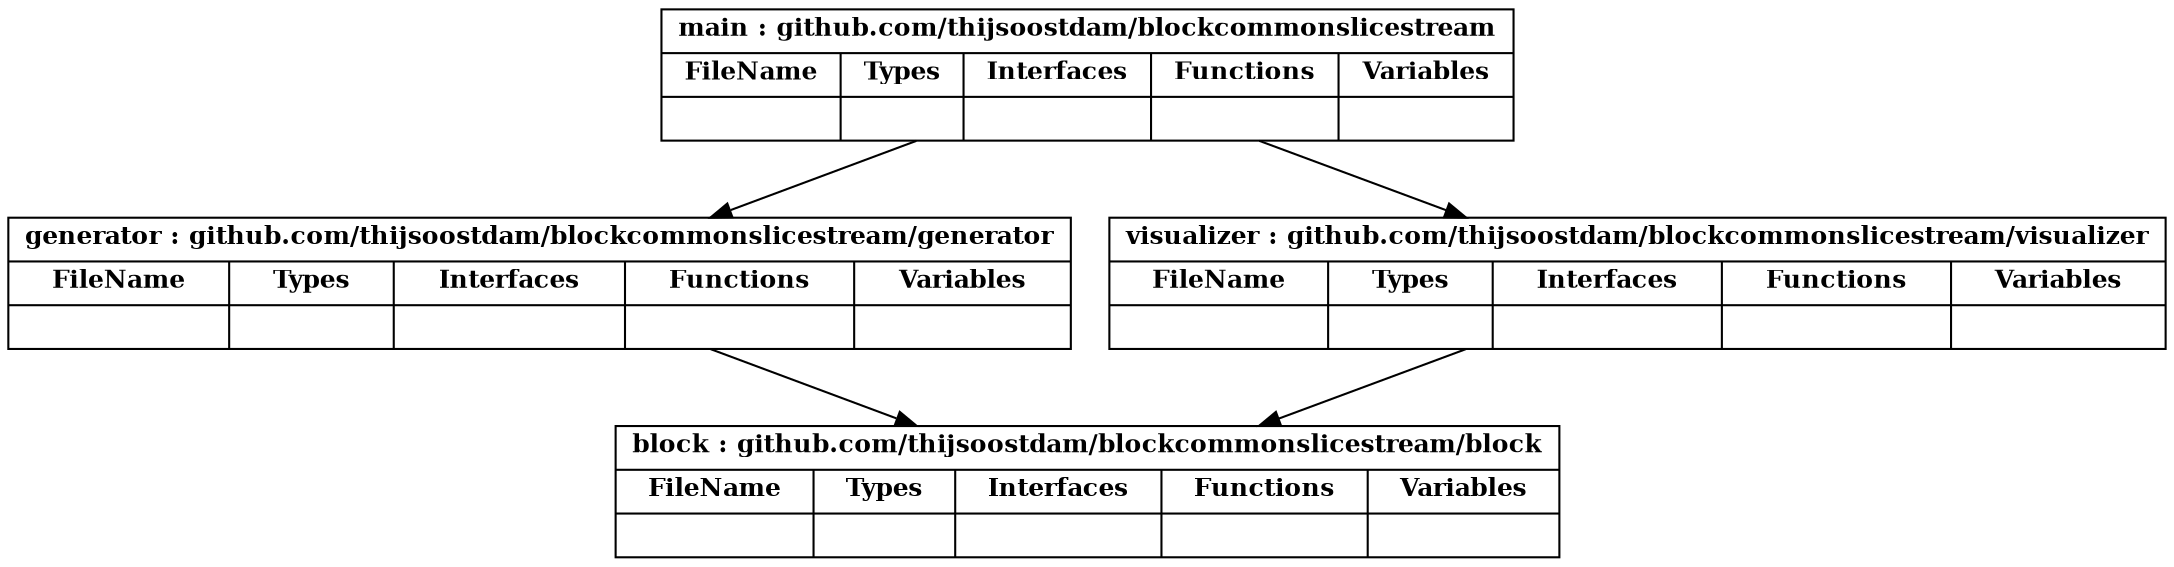 digraph GoProject {
	rankdir=TB
	
	node [
		fontsize = 12
		shape = "record"
	]

	"block" [
		label=<
		{	<B><FONT POINT-SIZE="12">block : github.com/thijsoostdam/blockcommonslicestream/block</FONT></B> |
			{
				{
					<B>FileName</B> |
				}
				|
				{
					<B>Types</B> |					
				}
				|
				{
					<B>Interfaces</B> |					
				}
				|
				{
					<B>Functions</B>|
				}
				|
				{
					<B>Variables</B>|
				}
			}
		}>
	]
	"generator" [
		label=<
		{	<B><FONT POINT-SIZE="12">generator : github.com/thijsoostdam/blockcommonslicestream/generator</FONT></B> |
			{
				{
					<B>FileName</B> |
				}
				|
				{
					<B>Types</B> |					
				}
				|
				{
					<B>Interfaces</B> |					
				}
				|
				{
					<B>Functions</B>|
				}
				|
				{
					<B>Variables</B>|
				}
			}
		}>
	]
	"main" [
		label=<
		{	<B><FONT POINT-SIZE="12">main : github.com/thijsoostdam/blockcommonslicestream</FONT></B> |
			{
				{
					<B>FileName</B> |
				}
				|
				{
					<B>Types</B> |					
				}
				|
				{
					<B>Interfaces</B> |					
				}
				|
				{
					<B>Functions</B>|
				}
				|
				{
					<B>Variables</B>|
				}
			}
		}>
	]
	"visualizer" [
		label=<
		{	<B><FONT POINT-SIZE="12">visualizer : github.com/thijsoostdam/blockcommonslicestream/visualizer</FONT></B> |
			{
				{
					<B>FileName</B> |
				}
				|
				{
					<B>Types</B> |					
				}
				|
				{
					<B>Interfaces</B> |					
				}
				|
				{
					<B>Functions</B>|
				}
				|
				{
					<B>Variables</B>|
				}
			}
		}>
	]

	"generator" -> "block"
	"main" -> "visualizer"
	"main" -> "generator"
	"visualizer" -> "block"

}